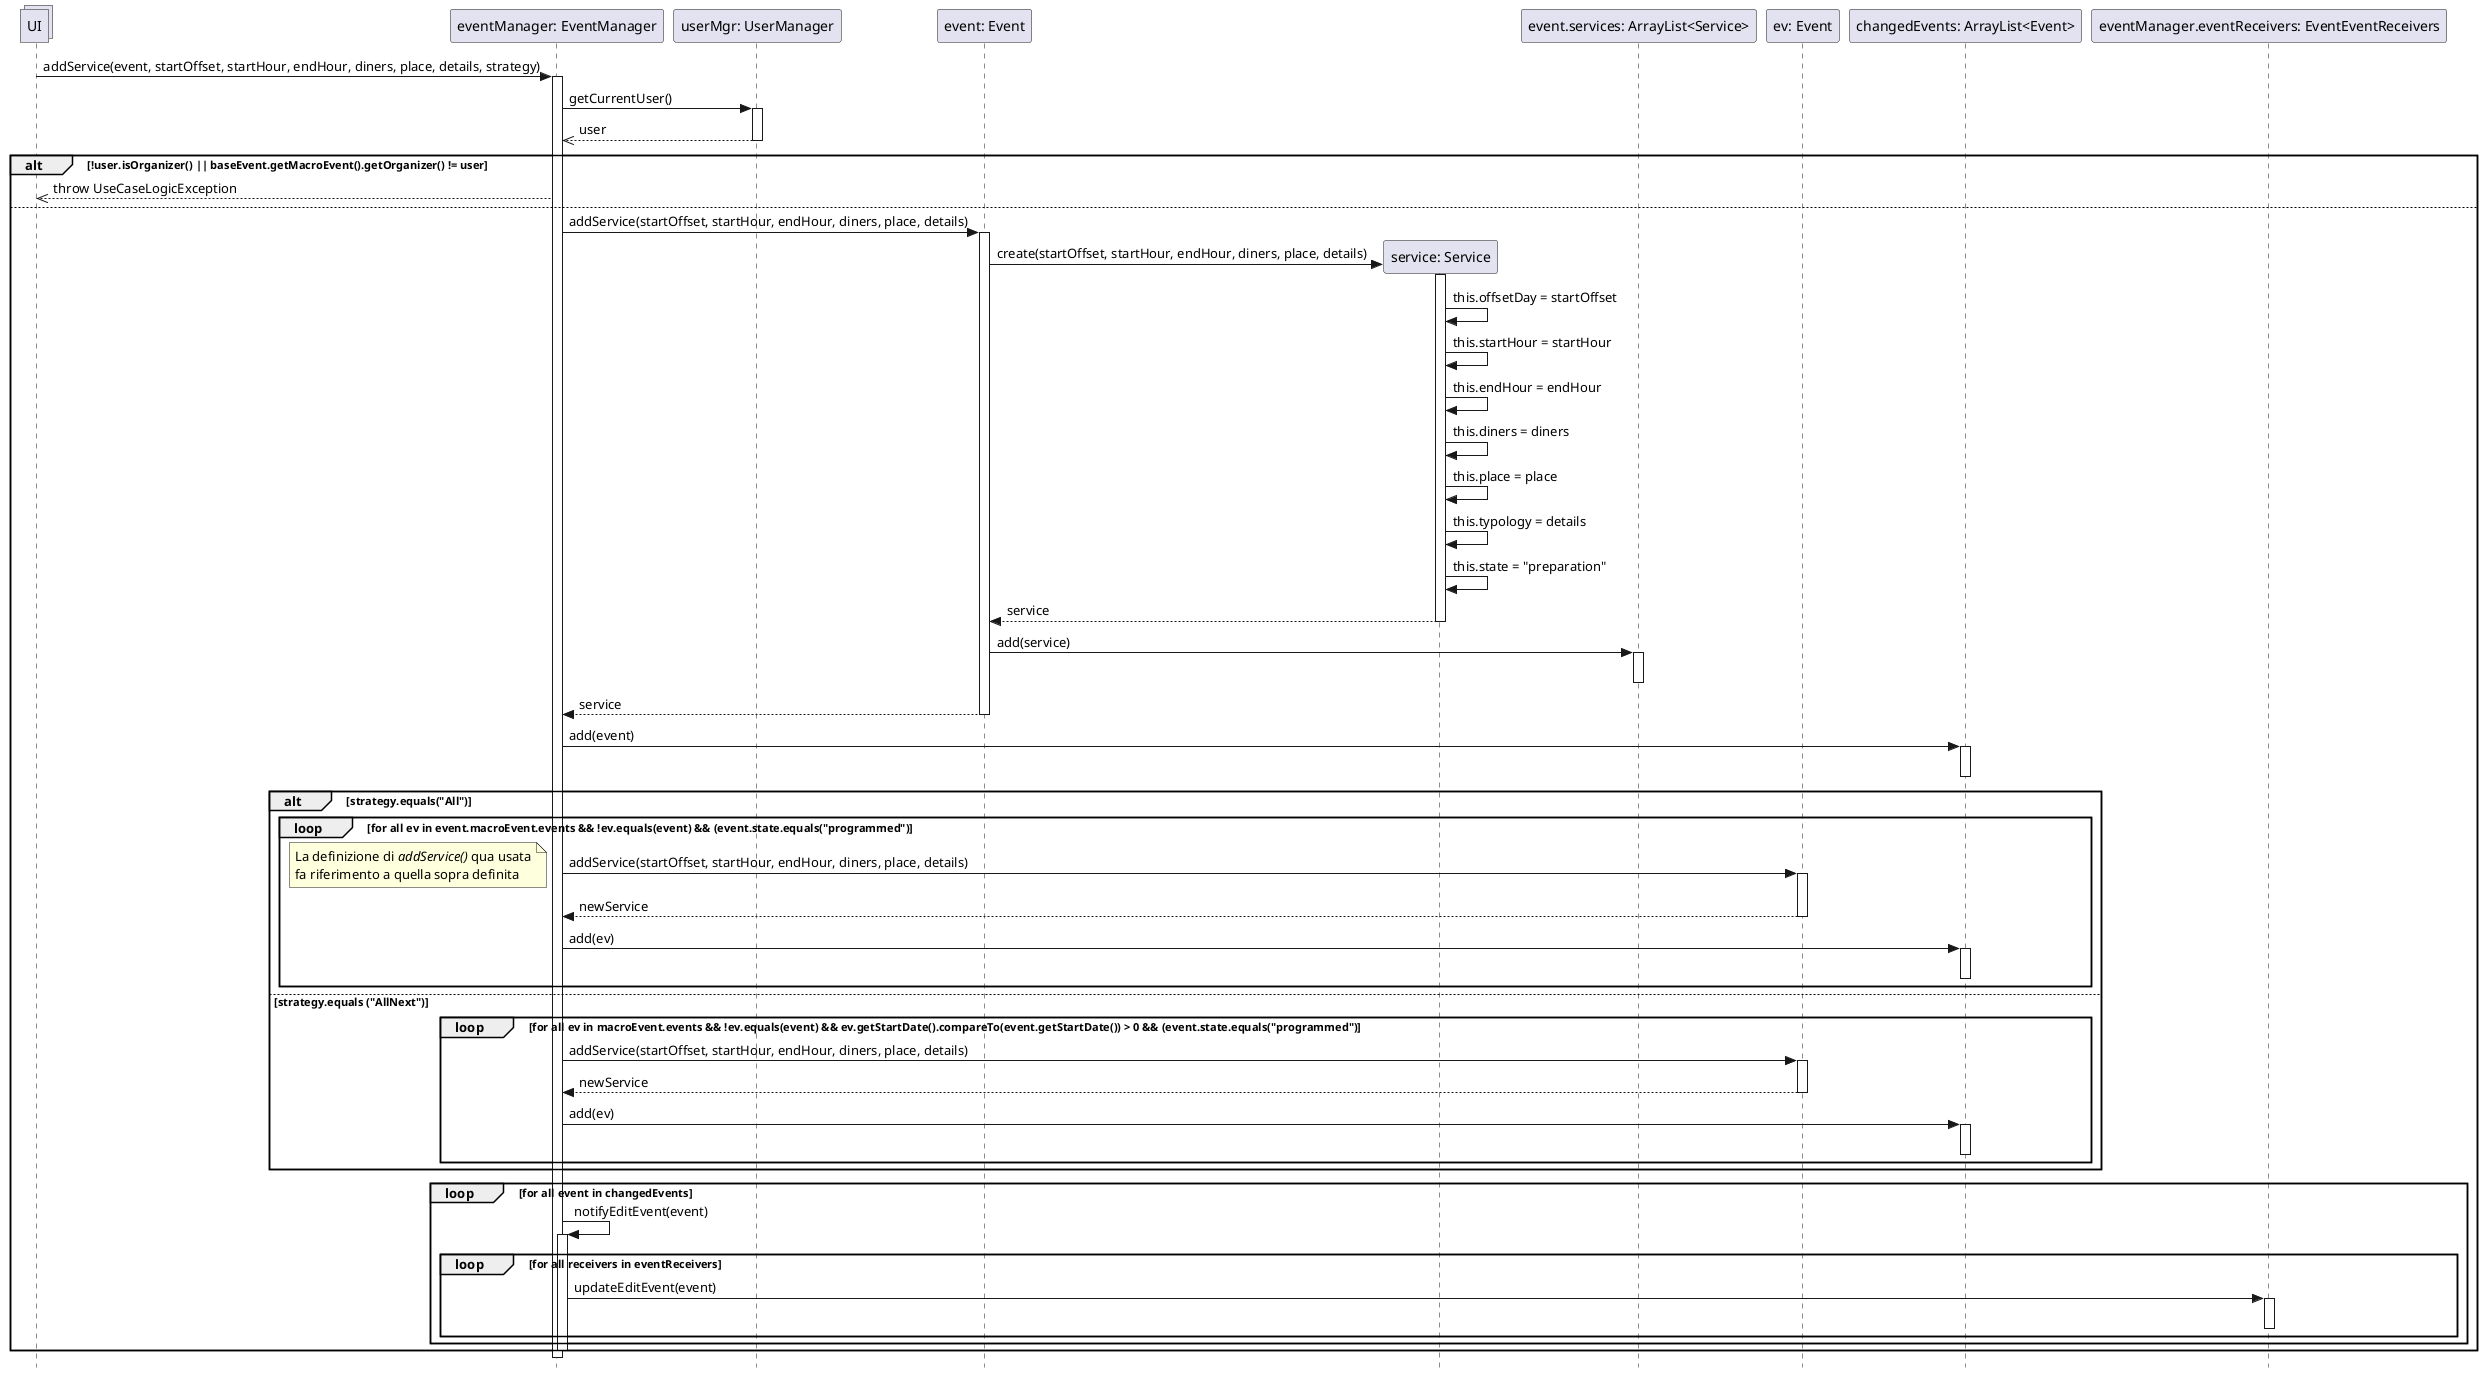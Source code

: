 @startuml
skinparam Style strictuml

collections UI
participant "eventManager: EventManager" as em
participant "userMgr: UserManager" as um
participant "event: Event" as ev
participant "service: Service" as service
participant "event.services: ArrayList<Service>" as ss
participant "ev: Event" as ev2
participant "changedEvents: ArrayList<Event>" as evc
participant "eventManager.eventReceivers: EventEventReceivers" as eer

UI -> em: addService(event, startOffset, startHour, endHour, diners, place, details, strategy)

activate em
    em -> um: getCurrentUser()
    activate um
        em <<-- um: user
    deactivate um

    alt !user.isOrganizer() || baseEvent.getMacroEvent().getOrganizer() != user
        UI <<-- em: throw UseCaseLogicException
    else
        em -> ev: addService(startOffset, startHour, endHour, diners, place, details)
        activate ev
            ev -> service**: create(startOffset, startHour, endHour, diners, place, details)
            activate service
                service -> service: this.offsetDay = startOffset
                service -> service: this.startHour = startHour
                service -> service: this.endHour = endHour
                service -> service: this.diners = diners
                service -> service: this.place = place
                service -> service: this.typology = details
                service -> service: this.state = "preparation"
            return service

            ev -> ss: add(service)
            activate ss
            deactivate ss

        return service

        em -> evc: add(event)
        activate evc
        deactivate evc

        alt strategy.equals("All")
            loop for all ev in event.macroEvent.events && !ev.equals(event) && (event.state.equals("programmed")
                em -> ev2: addService(startOffset, startHour, endHour, diners, place, details)
                note left: La definizione di //addService()// qua usata\nfa riferimento a quella sopra definita
                activate ev2
                return newService
                em -> evc: add(ev)
                activate evc
                deactivate evc
            end
        else strategy.equals ("AllNext")
            loop for all ev in macroEvent.events && !ev.equals(event) && ev.getStartDate().compareTo(event.getStartDate()) > 0 && (event.state.equals("programmed")
                em -> ev2: addService(startOffset, startHour, endHour, diners, place, details)
                activate ev2
                return newService
                em -> evc: add(ev)
                activate evc
                deactivate evc
            end
        end

        activate em
            loop for all event in changedEvents
            em -> em: notifyEditEvent(event)
            activate em
                loop for all receivers in eventReceivers
                    em -> eer: updateEditEvent(event)
                    activate eer
                    deactivate eer
                end
            end
        deactivate em
    end

deactivate em
@enduml